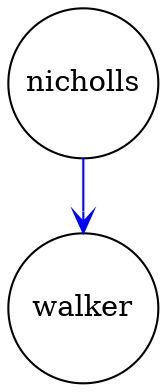 digraph outcome_nicholls_walker { 
 K=0.6 
 "nicholls" -> { "walker" } [color="blue", arrowhead="vee", penwidth=1, href="#12"]; 
 "nicholls" [shape="circle", fixedsize="true", height=1, width=1, style="filled", fillcolor="white", href="#nicholls"]; 
 "walker" [shape="circle", fixedsize="true", height=1, width=1, style="filled", fillcolor="white", href="#walker"]; 

}